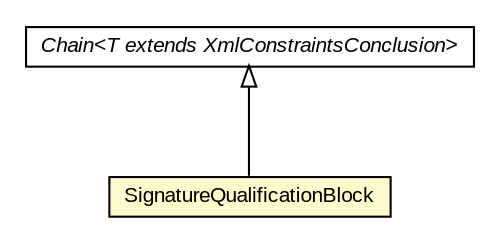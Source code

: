 #!/usr/local/bin/dot
#
# Class diagram 
# Generated by UMLGraph version R5_6-24-gf6e263 (http://www.umlgraph.org/)
#

digraph G {
	edge [fontname="arial",fontsize=10,labelfontname="arial",labelfontsize=10];
	node [fontname="arial",fontsize=10,shape=plaintext];
	nodesep=0.25;
	ranksep=0.5;
	// eu.europa.esig.dss.validation.process.Chain<T extends eu.europa.esig.dss.jaxb.detailedreport.XmlConstraintsConclusion>
	c643572 [label=<<table title="eu.europa.esig.dss.validation.process.Chain" border="0" cellborder="1" cellspacing="0" cellpadding="2" port="p" href="../../Chain.html">
		<tr><td><table border="0" cellspacing="0" cellpadding="1">
<tr><td align="center" balign="center"><font face="arial italic"> Chain&lt;T extends XmlConstraintsConclusion&gt; </font></td></tr>
		</table></td></tr>
		</table>>, URL="../../Chain.html", fontname="arial", fontcolor="black", fontsize=10.0];
	// eu.europa.esig.dss.validation.process.qualification.signature.SignatureQualificationBlock
	c643694 [label=<<table title="eu.europa.esig.dss.validation.process.qualification.signature.SignatureQualificationBlock" border="0" cellborder="1" cellspacing="0" cellpadding="2" port="p" bgcolor="lemonChiffon" href="./SignatureQualificationBlock.html">
		<tr><td><table border="0" cellspacing="0" cellpadding="1">
<tr><td align="center" balign="center"> SignatureQualificationBlock </td></tr>
		</table></td></tr>
		</table>>, URL="./SignatureQualificationBlock.html", fontname="arial", fontcolor="black", fontsize=10.0];
	//eu.europa.esig.dss.validation.process.qualification.signature.SignatureQualificationBlock extends eu.europa.esig.dss.validation.process.Chain<eu.europa.esig.dss.jaxb.detailedreport.XmlValidationSignatureQualification>
	c643572:p -> c643694:p [dir=back,arrowtail=empty];
}

